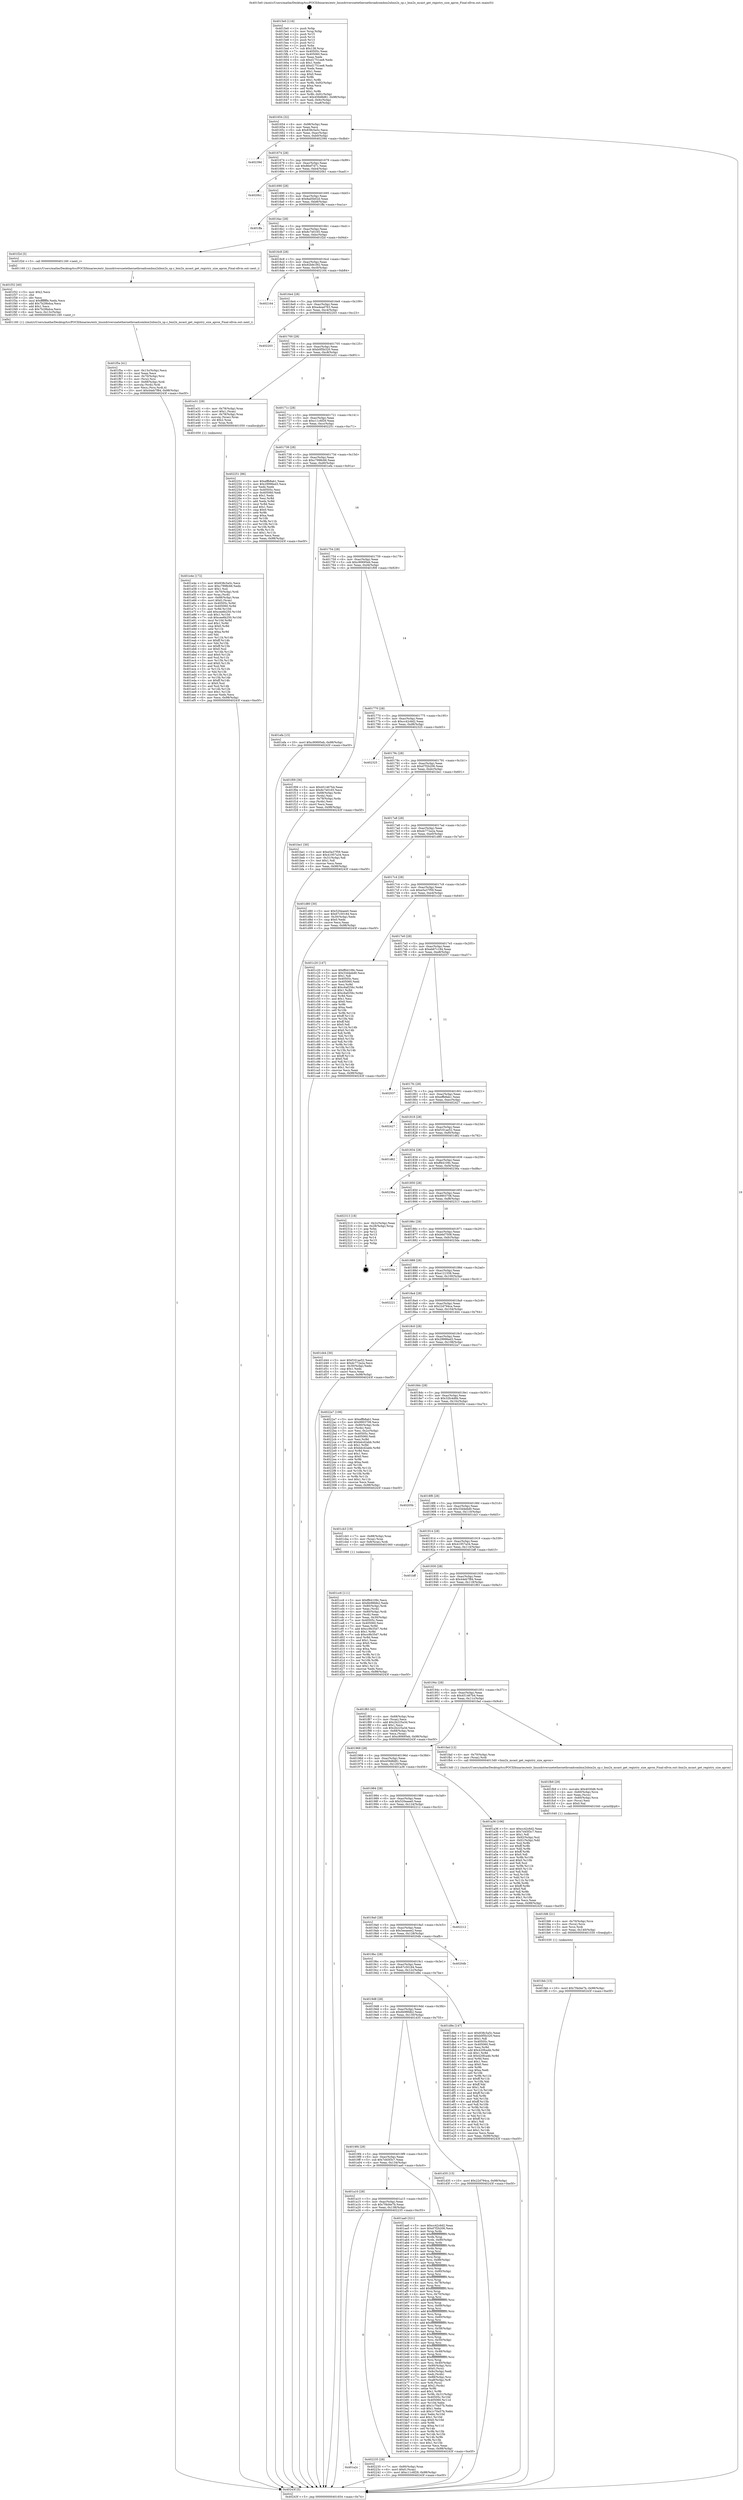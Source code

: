 digraph "0x4015e0" {
  label = "0x4015e0 (/mnt/c/Users/mathe/Desktop/tcc/POCII/binaries/extr_linuxdriversnetethernetbroadcombnx2xbnx2x_sp.c_bnx2x_mcast_get_registry_size_aprox_Final-ollvm.out::main(0))"
  labelloc = "t"
  node[shape=record]

  Entry [label="",width=0.3,height=0.3,shape=circle,fillcolor=black,style=filled]
  "0x401654" [label="{
     0x401654 [32]\l
     | [instrs]\l
     &nbsp;&nbsp;0x401654 \<+6\>: mov -0x98(%rbp),%eax\l
     &nbsp;&nbsp;0x40165a \<+2\>: mov %eax,%ecx\l
     &nbsp;&nbsp;0x40165c \<+6\>: sub $0x838c5a5c,%ecx\l
     &nbsp;&nbsp;0x401662 \<+6\>: mov %eax,-0xac(%rbp)\l
     &nbsp;&nbsp;0x401668 \<+6\>: mov %ecx,-0xb0(%rbp)\l
     &nbsp;&nbsp;0x40166e \<+6\>: je 000000000040239d \<main+0xdbd\>\l
  }"]
  "0x40239d" [label="{
     0x40239d\l
  }", style=dashed]
  "0x401674" [label="{
     0x401674 [28]\l
     | [instrs]\l
     &nbsp;&nbsp;0x401674 \<+5\>: jmp 0000000000401679 \<main+0x99\>\l
     &nbsp;&nbsp;0x401679 \<+6\>: mov -0xac(%rbp),%eax\l
     &nbsp;&nbsp;0x40167f \<+5\>: sub $0x86ef7d71,%eax\l
     &nbsp;&nbsp;0x401684 \<+6\>: mov %eax,-0xb4(%rbp)\l
     &nbsp;&nbsp;0x40168a \<+6\>: je 00000000004020b1 \<main+0xad1\>\l
  }"]
  Exit [label="",width=0.3,height=0.3,shape=circle,fillcolor=black,style=filled,peripheries=2]
  "0x4020b1" [label="{
     0x4020b1\l
  }", style=dashed]
  "0x401690" [label="{
     0x401690 [28]\l
     | [instrs]\l
     &nbsp;&nbsp;0x401690 \<+5\>: jmp 0000000000401695 \<main+0xb5\>\l
     &nbsp;&nbsp;0x401695 \<+6\>: mov -0xac(%rbp),%eax\l
     &nbsp;&nbsp;0x40169b \<+5\>: sub $0x8ad5b02d,%eax\l
     &nbsp;&nbsp;0x4016a0 \<+6\>: mov %eax,-0xb8(%rbp)\l
     &nbsp;&nbsp;0x4016a6 \<+6\>: je 0000000000401ffa \<main+0xa1a\>\l
  }"]
  "0x401a2c" [label="{
     0x401a2c\l
  }", style=dashed]
  "0x401ffa" [label="{
     0x401ffa\l
  }", style=dashed]
  "0x4016ac" [label="{
     0x4016ac [28]\l
     | [instrs]\l
     &nbsp;&nbsp;0x4016ac \<+5\>: jmp 00000000004016b1 \<main+0xd1\>\l
     &nbsp;&nbsp;0x4016b1 \<+6\>: mov -0xac(%rbp),%eax\l
     &nbsp;&nbsp;0x4016b7 \<+5\>: sub $0x8c7e0165,%eax\l
     &nbsp;&nbsp;0x4016bc \<+6\>: mov %eax,-0xbc(%rbp)\l
     &nbsp;&nbsp;0x4016c2 \<+6\>: je 0000000000401f2d \<main+0x94d\>\l
  }"]
  "0x402235" [label="{
     0x402235 [28]\l
     | [instrs]\l
     &nbsp;&nbsp;0x402235 \<+7\>: mov -0x90(%rbp),%rax\l
     &nbsp;&nbsp;0x40223c \<+6\>: movl $0x0,(%rax)\l
     &nbsp;&nbsp;0x402242 \<+10\>: movl $0xc11c6f29,-0x98(%rbp)\l
     &nbsp;&nbsp;0x40224c \<+5\>: jmp 000000000040243f \<main+0xe5f\>\l
  }"]
  "0x401f2d" [label="{
     0x401f2d [5]\l
     | [instrs]\l
     &nbsp;&nbsp;0x401f2d \<+5\>: call 0000000000401160 \<next_i\>\l
     | [calls]\l
     &nbsp;&nbsp;0x401160 \{1\} (/mnt/c/Users/mathe/Desktop/tcc/POCII/binaries/extr_linuxdriversnetethernetbroadcombnx2xbnx2x_sp.c_bnx2x_mcast_get_registry_size_aprox_Final-ollvm.out::next_i)\l
  }"]
  "0x4016c8" [label="{
     0x4016c8 [28]\l
     | [instrs]\l
     &nbsp;&nbsp;0x4016c8 \<+5\>: jmp 00000000004016cd \<main+0xed\>\l
     &nbsp;&nbsp;0x4016cd \<+6\>: mov -0xac(%rbp),%eax\l
     &nbsp;&nbsp;0x4016d3 \<+5\>: sub $0x92b9c392,%eax\l
     &nbsp;&nbsp;0x4016d8 \<+6\>: mov %eax,-0xc0(%rbp)\l
     &nbsp;&nbsp;0x4016de \<+6\>: je 0000000000402164 \<main+0xb84\>\l
  }"]
  "0x401feb" [label="{
     0x401feb [15]\l
     | [instrs]\l
     &nbsp;&nbsp;0x401feb \<+10\>: movl $0x7f4d4e7b,-0x98(%rbp)\l
     &nbsp;&nbsp;0x401ff5 \<+5\>: jmp 000000000040243f \<main+0xe5f\>\l
  }"]
  "0x402164" [label="{
     0x402164\l
  }", style=dashed]
  "0x4016e4" [label="{
     0x4016e4 [28]\l
     | [instrs]\l
     &nbsp;&nbsp;0x4016e4 \<+5\>: jmp 00000000004016e9 \<main+0x109\>\l
     &nbsp;&nbsp;0x4016e9 \<+6\>: mov -0xac(%rbp),%eax\l
     &nbsp;&nbsp;0x4016ef \<+5\>: sub $0xa4ead763,%eax\l
     &nbsp;&nbsp;0x4016f4 \<+6\>: mov %eax,-0xc4(%rbp)\l
     &nbsp;&nbsp;0x4016fa \<+6\>: je 0000000000402203 \<main+0xc23\>\l
  }"]
  "0x401fd6" [label="{
     0x401fd6 [21]\l
     | [instrs]\l
     &nbsp;&nbsp;0x401fd6 \<+4\>: mov -0x70(%rbp),%rcx\l
     &nbsp;&nbsp;0x401fda \<+3\>: mov (%rcx),%rcx\l
     &nbsp;&nbsp;0x401fdd \<+3\>: mov %rcx,%rdi\l
     &nbsp;&nbsp;0x401fe0 \<+6\>: mov %eax,-0x140(%rbp)\l
     &nbsp;&nbsp;0x401fe6 \<+5\>: call 0000000000401030 \<free@plt\>\l
     | [calls]\l
     &nbsp;&nbsp;0x401030 \{1\} (unknown)\l
  }"]
  "0x402203" [label="{
     0x402203\l
  }", style=dashed]
  "0x401700" [label="{
     0x401700 [28]\l
     | [instrs]\l
     &nbsp;&nbsp;0x401700 \<+5\>: jmp 0000000000401705 \<main+0x125\>\l
     &nbsp;&nbsp;0x401705 \<+6\>: mov -0xac(%rbp),%eax\l
     &nbsp;&nbsp;0x40170b \<+5\>: sub $0xb0f5b320,%eax\l
     &nbsp;&nbsp;0x401710 \<+6\>: mov %eax,-0xc8(%rbp)\l
     &nbsp;&nbsp;0x401716 \<+6\>: je 0000000000401e31 \<main+0x851\>\l
  }"]
  "0x401fb9" [label="{
     0x401fb9 [29]\l
     | [instrs]\l
     &nbsp;&nbsp;0x401fb9 \<+10\>: movabs $0x4030d6,%rdi\l
     &nbsp;&nbsp;0x401fc3 \<+4\>: mov -0x60(%rbp),%rcx\l
     &nbsp;&nbsp;0x401fc7 \<+2\>: mov %eax,(%rcx)\l
     &nbsp;&nbsp;0x401fc9 \<+4\>: mov -0x60(%rbp),%rcx\l
     &nbsp;&nbsp;0x401fcd \<+2\>: mov (%rcx),%esi\l
     &nbsp;&nbsp;0x401fcf \<+2\>: mov $0x0,%al\l
     &nbsp;&nbsp;0x401fd1 \<+5\>: call 0000000000401040 \<printf@plt\>\l
     | [calls]\l
     &nbsp;&nbsp;0x401040 \{1\} (unknown)\l
  }"]
  "0x401e31" [label="{
     0x401e31 [29]\l
     | [instrs]\l
     &nbsp;&nbsp;0x401e31 \<+4\>: mov -0x78(%rbp),%rax\l
     &nbsp;&nbsp;0x401e35 \<+6\>: movl $0x1,(%rax)\l
     &nbsp;&nbsp;0x401e3b \<+4\>: mov -0x78(%rbp),%rax\l
     &nbsp;&nbsp;0x401e3f \<+3\>: movslq (%rax),%rax\l
     &nbsp;&nbsp;0x401e42 \<+4\>: shl $0x2,%rax\l
     &nbsp;&nbsp;0x401e46 \<+3\>: mov %rax,%rdi\l
     &nbsp;&nbsp;0x401e49 \<+5\>: call 0000000000401050 \<malloc@plt\>\l
     | [calls]\l
     &nbsp;&nbsp;0x401050 \{1\} (unknown)\l
  }"]
  "0x40171c" [label="{
     0x40171c [28]\l
     | [instrs]\l
     &nbsp;&nbsp;0x40171c \<+5\>: jmp 0000000000401721 \<main+0x141\>\l
     &nbsp;&nbsp;0x401721 \<+6\>: mov -0xac(%rbp),%eax\l
     &nbsp;&nbsp;0x401727 \<+5\>: sub $0xc11c6f29,%eax\l
     &nbsp;&nbsp;0x40172c \<+6\>: mov %eax,-0xcc(%rbp)\l
     &nbsp;&nbsp;0x401732 \<+6\>: je 0000000000402251 \<main+0xc71\>\l
  }"]
  "0x401f5a" [label="{
     0x401f5a [41]\l
     | [instrs]\l
     &nbsp;&nbsp;0x401f5a \<+6\>: mov -0x13c(%rbp),%ecx\l
     &nbsp;&nbsp;0x401f60 \<+3\>: imul %eax,%ecx\l
     &nbsp;&nbsp;0x401f63 \<+4\>: mov -0x70(%rbp),%rsi\l
     &nbsp;&nbsp;0x401f67 \<+3\>: mov (%rsi),%rsi\l
     &nbsp;&nbsp;0x401f6a \<+4\>: mov -0x68(%rbp),%rdi\l
     &nbsp;&nbsp;0x401f6e \<+3\>: movslq (%rdi),%rdi\l
     &nbsp;&nbsp;0x401f71 \<+3\>: mov %ecx,(%rsi,%rdi,4)\l
     &nbsp;&nbsp;0x401f74 \<+10\>: movl $0x44eb7f84,-0x98(%rbp)\l
     &nbsp;&nbsp;0x401f7e \<+5\>: jmp 000000000040243f \<main+0xe5f\>\l
  }"]
  "0x402251" [label="{
     0x402251 [86]\l
     | [instrs]\l
     &nbsp;&nbsp;0x402251 \<+5\>: mov $0xeffb8ab1,%eax\l
     &nbsp;&nbsp;0x402256 \<+5\>: mov $0x29996ed3,%ecx\l
     &nbsp;&nbsp;0x40225b \<+2\>: xor %edx,%edx\l
     &nbsp;&nbsp;0x40225d \<+7\>: mov 0x40505c,%esi\l
     &nbsp;&nbsp;0x402264 \<+7\>: mov 0x405060,%edi\l
     &nbsp;&nbsp;0x40226b \<+3\>: sub $0x1,%edx\l
     &nbsp;&nbsp;0x40226e \<+3\>: mov %esi,%r8d\l
     &nbsp;&nbsp;0x402271 \<+3\>: add %edx,%r8d\l
     &nbsp;&nbsp;0x402274 \<+4\>: imul %r8d,%esi\l
     &nbsp;&nbsp;0x402278 \<+3\>: and $0x1,%esi\l
     &nbsp;&nbsp;0x40227b \<+3\>: cmp $0x0,%esi\l
     &nbsp;&nbsp;0x40227e \<+4\>: sete %r9b\l
     &nbsp;&nbsp;0x402282 \<+3\>: cmp $0xa,%edi\l
     &nbsp;&nbsp;0x402285 \<+4\>: setl %r10b\l
     &nbsp;&nbsp;0x402289 \<+3\>: mov %r9b,%r11b\l
     &nbsp;&nbsp;0x40228c \<+3\>: and %r10b,%r11b\l
     &nbsp;&nbsp;0x40228f \<+3\>: xor %r10b,%r9b\l
     &nbsp;&nbsp;0x402292 \<+3\>: or %r9b,%r11b\l
     &nbsp;&nbsp;0x402295 \<+4\>: test $0x1,%r11b\l
     &nbsp;&nbsp;0x402299 \<+3\>: cmovne %ecx,%eax\l
     &nbsp;&nbsp;0x40229c \<+6\>: mov %eax,-0x98(%rbp)\l
     &nbsp;&nbsp;0x4022a2 \<+5\>: jmp 000000000040243f \<main+0xe5f\>\l
  }"]
  "0x401738" [label="{
     0x401738 [28]\l
     | [instrs]\l
     &nbsp;&nbsp;0x401738 \<+5\>: jmp 000000000040173d \<main+0x15d\>\l
     &nbsp;&nbsp;0x40173d \<+6\>: mov -0xac(%rbp),%eax\l
     &nbsp;&nbsp;0x401743 \<+5\>: sub $0xc7998c66,%eax\l
     &nbsp;&nbsp;0x401748 \<+6\>: mov %eax,-0xd0(%rbp)\l
     &nbsp;&nbsp;0x40174e \<+6\>: je 0000000000401efa \<main+0x91a\>\l
  }"]
  "0x401f32" [label="{
     0x401f32 [40]\l
     | [instrs]\l
     &nbsp;&nbsp;0x401f32 \<+5\>: mov $0x2,%ecx\l
     &nbsp;&nbsp;0x401f37 \<+1\>: cltd\l
     &nbsp;&nbsp;0x401f38 \<+2\>: idiv %ecx\l
     &nbsp;&nbsp;0x401f3a \<+6\>: imul $0xfffffffe,%edx,%ecx\l
     &nbsp;&nbsp;0x401f40 \<+6\>: add $0x7b29bdca,%ecx\l
     &nbsp;&nbsp;0x401f46 \<+3\>: add $0x1,%ecx\l
     &nbsp;&nbsp;0x401f49 \<+6\>: sub $0x7b29bdca,%ecx\l
     &nbsp;&nbsp;0x401f4f \<+6\>: mov %ecx,-0x13c(%rbp)\l
     &nbsp;&nbsp;0x401f55 \<+5\>: call 0000000000401160 \<next_i\>\l
     | [calls]\l
     &nbsp;&nbsp;0x401160 \{1\} (/mnt/c/Users/mathe/Desktop/tcc/POCII/binaries/extr_linuxdriversnetethernetbroadcombnx2xbnx2x_sp.c_bnx2x_mcast_get_registry_size_aprox_Final-ollvm.out::next_i)\l
  }"]
  "0x401efa" [label="{
     0x401efa [15]\l
     | [instrs]\l
     &nbsp;&nbsp;0x401efa \<+10\>: movl $0xc90695eb,-0x98(%rbp)\l
     &nbsp;&nbsp;0x401f04 \<+5\>: jmp 000000000040243f \<main+0xe5f\>\l
  }"]
  "0x401754" [label="{
     0x401754 [28]\l
     | [instrs]\l
     &nbsp;&nbsp;0x401754 \<+5\>: jmp 0000000000401759 \<main+0x179\>\l
     &nbsp;&nbsp;0x401759 \<+6\>: mov -0xac(%rbp),%eax\l
     &nbsp;&nbsp;0x40175f \<+5\>: sub $0xc90695eb,%eax\l
     &nbsp;&nbsp;0x401764 \<+6\>: mov %eax,-0xd4(%rbp)\l
     &nbsp;&nbsp;0x40176a \<+6\>: je 0000000000401f09 \<main+0x929\>\l
  }"]
  "0x401e4e" [label="{
     0x401e4e [172]\l
     | [instrs]\l
     &nbsp;&nbsp;0x401e4e \<+5\>: mov $0x838c5a5c,%ecx\l
     &nbsp;&nbsp;0x401e53 \<+5\>: mov $0xc7998c66,%edx\l
     &nbsp;&nbsp;0x401e58 \<+3\>: mov $0x1,%sil\l
     &nbsp;&nbsp;0x401e5b \<+4\>: mov -0x70(%rbp),%rdi\l
     &nbsp;&nbsp;0x401e5f \<+3\>: mov %rax,(%rdi)\l
     &nbsp;&nbsp;0x401e62 \<+4\>: mov -0x68(%rbp),%rax\l
     &nbsp;&nbsp;0x401e66 \<+6\>: movl $0x0,(%rax)\l
     &nbsp;&nbsp;0x401e6c \<+8\>: mov 0x40505c,%r8d\l
     &nbsp;&nbsp;0x401e74 \<+8\>: mov 0x405060,%r9d\l
     &nbsp;&nbsp;0x401e7c \<+3\>: mov %r8d,%r10d\l
     &nbsp;&nbsp;0x401e7f \<+7\>: add $0xcee6b250,%r10d\l
     &nbsp;&nbsp;0x401e86 \<+4\>: sub $0x1,%r10d\l
     &nbsp;&nbsp;0x401e8a \<+7\>: sub $0xcee6b250,%r10d\l
     &nbsp;&nbsp;0x401e91 \<+4\>: imul %r10d,%r8d\l
     &nbsp;&nbsp;0x401e95 \<+4\>: and $0x1,%r8d\l
     &nbsp;&nbsp;0x401e99 \<+4\>: cmp $0x0,%r8d\l
     &nbsp;&nbsp;0x401e9d \<+4\>: sete %r11b\l
     &nbsp;&nbsp;0x401ea1 \<+4\>: cmp $0xa,%r9d\l
     &nbsp;&nbsp;0x401ea5 \<+3\>: setl %bl\l
     &nbsp;&nbsp;0x401ea8 \<+3\>: mov %r11b,%r14b\l
     &nbsp;&nbsp;0x401eab \<+4\>: xor $0xff,%r14b\l
     &nbsp;&nbsp;0x401eaf \<+3\>: mov %bl,%r15b\l
     &nbsp;&nbsp;0x401eb2 \<+4\>: xor $0xff,%r15b\l
     &nbsp;&nbsp;0x401eb6 \<+4\>: xor $0x0,%sil\l
     &nbsp;&nbsp;0x401eba \<+3\>: mov %r14b,%r12b\l
     &nbsp;&nbsp;0x401ebd \<+4\>: and $0x0,%r12b\l
     &nbsp;&nbsp;0x401ec1 \<+3\>: and %sil,%r11b\l
     &nbsp;&nbsp;0x401ec4 \<+3\>: mov %r15b,%r13b\l
     &nbsp;&nbsp;0x401ec7 \<+4\>: and $0x0,%r13b\l
     &nbsp;&nbsp;0x401ecb \<+3\>: and %sil,%bl\l
     &nbsp;&nbsp;0x401ece \<+3\>: or %r11b,%r12b\l
     &nbsp;&nbsp;0x401ed1 \<+3\>: or %bl,%r13b\l
     &nbsp;&nbsp;0x401ed4 \<+3\>: xor %r13b,%r12b\l
     &nbsp;&nbsp;0x401ed7 \<+3\>: or %r15b,%r14b\l
     &nbsp;&nbsp;0x401eda \<+4\>: xor $0xff,%r14b\l
     &nbsp;&nbsp;0x401ede \<+4\>: or $0x0,%sil\l
     &nbsp;&nbsp;0x401ee2 \<+3\>: and %sil,%r14b\l
     &nbsp;&nbsp;0x401ee5 \<+3\>: or %r14b,%r12b\l
     &nbsp;&nbsp;0x401ee8 \<+4\>: test $0x1,%r12b\l
     &nbsp;&nbsp;0x401eec \<+3\>: cmovne %edx,%ecx\l
     &nbsp;&nbsp;0x401eef \<+6\>: mov %ecx,-0x98(%rbp)\l
     &nbsp;&nbsp;0x401ef5 \<+5\>: jmp 000000000040243f \<main+0xe5f\>\l
  }"]
  "0x401f09" [label="{
     0x401f09 [36]\l
     | [instrs]\l
     &nbsp;&nbsp;0x401f09 \<+5\>: mov $0x451467b4,%eax\l
     &nbsp;&nbsp;0x401f0e \<+5\>: mov $0x8c7e0165,%ecx\l
     &nbsp;&nbsp;0x401f13 \<+4\>: mov -0x68(%rbp),%rdx\l
     &nbsp;&nbsp;0x401f17 \<+2\>: mov (%rdx),%esi\l
     &nbsp;&nbsp;0x401f19 \<+4\>: mov -0x78(%rbp),%rdx\l
     &nbsp;&nbsp;0x401f1d \<+2\>: cmp (%rdx),%esi\l
     &nbsp;&nbsp;0x401f1f \<+3\>: cmovl %ecx,%eax\l
     &nbsp;&nbsp;0x401f22 \<+6\>: mov %eax,-0x98(%rbp)\l
     &nbsp;&nbsp;0x401f28 \<+5\>: jmp 000000000040243f \<main+0xe5f\>\l
  }"]
  "0x401770" [label="{
     0x401770 [28]\l
     | [instrs]\l
     &nbsp;&nbsp;0x401770 \<+5\>: jmp 0000000000401775 \<main+0x195\>\l
     &nbsp;&nbsp;0x401775 \<+6\>: mov -0xac(%rbp),%eax\l
     &nbsp;&nbsp;0x40177b \<+5\>: sub $0xcc42c6d2,%eax\l
     &nbsp;&nbsp;0x401780 \<+6\>: mov %eax,-0xd8(%rbp)\l
     &nbsp;&nbsp;0x401786 \<+6\>: je 0000000000402325 \<main+0xd45\>\l
  }"]
  "0x401cc6" [label="{
     0x401cc6 [111]\l
     | [instrs]\l
     &nbsp;&nbsp;0x401cc6 \<+5\>: mov $0xff44109c,%ecx\l
     &nbsp;&nbsp;0x401ccb \<+5\>: mov $0x6b98fdb2,%edx\l
     &nbsp;&nbsp;0x401cd0 \<+4\>: mov -0x80(%rbp),%rdi\l
     &nbsp;&nbsp;0x401cd4 \<+2\>: mov %eax,(%rdi)\l
     &nbsp;&nbsp;0x401cd6 \<+4\>: mov -0x80(%rbp),%rdi\l
     &nbsp;&nbsp;0x401cda \<+2\>: mov (%rdi),%eax\l
     &nbsp;&nbsp;0x401cdc \<+3\>: mov %eax,-0x30(%rbp)\l
     &nbsp;&nbsp;0x401cdf \<+7\>: mov 0x40505c,%eax\l
     &nbsp;&nbsp;0x401ce6 \<+7\>: mov 0x405060,%esi\l
     &nbsp;&nbsp;0x401ced \<+3\>: mov %eax,%r8d\l
     &nbsp;&nbsp;0x401cf0 \<+7\>: add $0xcc9b35d7,%r8d\l
     &nbsp;&nbsp;0x401cf7 \<+4\>: sub $0x1,%r8d\l
     &nbsp;&nbsp;0x401cfb \<+7\>: sub $0xcc9b35d7,%r8d\l
     &nbsp;&nbsp;0x401d02 \<+4\>: imul %r8d,%eax\l
     &nbsp;&nbsp;0x401d06 \<+3\>: and $0x1,%eax\l
     &nbsp;&nbsp;0x401d09 \<+3\>: cmp $0x0,%eax\l
     &nbsp;&nbsp;0x401d0c \<+4\>: sete %r9b\l
     &nbsp;&nbsp;0x401d10 \<+3\>: cmp $0xa,%esi\l
     &nbsp;&nbsp;0x401d13 \<+4\>: setl %r10b\l
     &nbsp;&nbsp;0x401d17 \<+3\>: mov %r9b,%r11b\l
     &nbsp;&nbsp;0x401d1a \<+3\>: and %r10b,%r11b\l
     &nbsp;&nbsp;0x401d1d \<+3\>: xor %r10b,%r9b\l
     &nbsp;&nbsp;0x401d20 \<+3\>: or %r9b,%r11b\l
     &nbsp;&nbsp;0x401d23 \<+4\>: test $0x1,%r11b\l
     &nbsp;&nbsp;0x401d27 \<+3\>: cmovne %edx,%ecx\l
     &nbsp;&nbsp;0x401d2a \<+6\>: mov %ecx,-0x98(%rbp)\l
     &nbsp;&nbsp;0x401d30 \<+5\>: jmp 000000000040243f \<main+0xe5f\>\l
  }"]
  "0x402325" [label="{
     0x402325\l
  }", style=dashed]
  "0x40178c" [label="{
     0x40178c [28]\l
     | [instrs]\l
     &nbsp;&nbsp;0x40178c \<+5\>: jmp 0000000000401791 \<main+0x1b1\>\l
     &nbsp;&nbsp;0x401791 \<+6\>: mov -0xac(%rbp),%eax\l
     &nbsp;&nbsp;0x401797 \<+5\>: sub $0xd7f2b206,%eax\l
     &nbsp;&nbsp;0x40179c \<+6\>: mov %eax,-0xdc(%rbp)\l
     &nbsp;&nbsp;0x4017a2 \<+6\>: je 0000000000401be1 \<main+0x601\>\l
  }"]
  "0x401a10" [label="{
     0x401a10 [28]\l
     | [instrs]\l
     &nbsp;&nbsp;0x401a10 \<+5\>: jmp 0000000000401a15 \<main+0x435\>\l
     &nbsp;&nbsp;0x401a15 \<+6\>: mov -0xac(%rbp),%eax\l
     &nbsp;&nbsp;0x401a1b \<+5\>: sub $0x7f4d4e7b,%eax\l
     &nbsp;&nbsp;0x401a20 \<+6\>: mov %eax,-0x138(%rbp)\l
     &nbsp;&nbsp;0x401a26 \<+6\>: je 0000000000402235 \<main+0xc55\>\l
  }"]
  "0x401be1" [label="{
     0x401be1 [30]\l
     | [instrs]\l
     &nbsp;&nbsp;0x401be1 \<+5\>: mov $0xe5a37f59,%eax\l
     &nbsp;&nbsp;0x401be6 \<+5\>: mov $0x41957a34,%ecx\l
     &nbsp;&nbsp;0x401beb \<+3\>: mov -0x31(%rbp),%dl\l
     &nbsp;&nbsp;0x401bee \<+3\>: test $0x1,%dl\l
     &nbsp;&nbsp;0x401bf1 \<+3\>: cmovne %ecx,%eax\l
     &nbsp;&nbsp;0x401bf4 \<+6\>: mov %eax,-0x98(%rbp)\l
     &nbsp;&nbsp;0x401bfa \<+5\>: jmp 000000000040243f \<main+0xe5f\>\l
  }"]
  "0x4017a8" [label="{
     0x4017a8 [28]\l
     | [instrs]\l
     &nbsp;&nbsp;0x4017a8 \<+5\>: jmp 00000000004017ad \<main+0x1cd\>\l
     &nbsp;&nbsp;0x4017ad \<+6\>: mov -0xac(%rbp),%eax\l
     &nbsp;&nbsp;0x4017b3 \<+5\>: sub $0xdc772a2a,%eax\l
     &nbsp;&nbsp;0x4017b8 \<+6\>: mov %eax,-0xe0(%rbp)\l
     &nbsp;&nbsp;0x4017be \<+6\>: je 0000000000401d80 \<main+0x7a0\>\l
  }"]
  "0x401aa0" [label="{
     0x401aa0 [321]\l
     | [instrs]\l
     &nbsp;&nbsp;0x401aa0 \<+5\>: mov $0xcc42c6d2,%eax\l
     &nbsp;&nbsp;0x401aa5 \<+5\>: mov $0xd7f2b206,%ecx\l
     &nbsp;&nbsp;0x401aaa \<+3\>: mov %rsp,%rdx\l
     &nbsp;&nbsp;0x401aad \<+4\>: add $0xfffffffffffffff0,%rdx\l
     &nbsp;&nbsp;0x401ab1 \<+3\>: mov %rdx,%rsp\l
     &nbsp;&nbsp;0x401ab4 \<+7\>: mov %rdx,-0x90(%rbp)\l
     &nbsp;&nbsp;0x401abb \<+3\>: mov %rsp,%rdx\l
     &nbsp;&nbsp;0x401abe \<+4\>: add $0xfffffffffffffff0,%rdx\l
     &nbsp;&nbsp;0x401ac2 \<+3\>: mov %rdx,%rsp\l
     &nbsp;&nbsp;0x401ac5 \<+3\>: mov %rsp,%rsi\l
     &nbsp;&nbsp;0x401ac8 \<+4\>: add $0xfffffffffffffff0,%rsi\l
     &nbsp;&nbsp;0x401acc \<+3\>: mov %rsi,%rsp\l
     &nbsp;&nbsp;0x401acf \<+7\>: mov %rsi,-0x88(%rbp)\l
     &nbsp;&nbsp;0x401ad6 \<+3\>: mov %rsp,%rsi\l
     &nbsp;&nbsp;0x401ad9 \<+4\>: add $0xfffffffffffffff0,%rsi\l
     &nbsp;&nbsp;0x401add \<+3\>: mov %rsi,%rsp\l
     &nbsp;&nbsp;0x401ae0 \<+4\>: mov %rsi,-0x80(%rbp)\l
     &nbsp;&nbsp;0x401ae4 \<+3\>: mov %rsp,%rsi\l
     &nbsp;&nbsp;0x401ae7 \<+4\>: add $0xfffffffffffffff0,%rsi\l
     &nbsp;&nbsp;0x401aeb \<+3\>: mov %rsi,%rsp\l
     &nbsp;&nbsp;0x401aee \<+4\>: mov %rsi,-0x78(%rbp)\l
     &nbsp;&nbsp;0x401af2 \<+3\>: mov %rsp,%rsi\l
     &nbsp;&nbsp;0x401af5 \<+4\>: add $0xfffffffffffffff0,%rsi\l
     &nbsp;&nbsp;0x401af9 \<+3\>: mov %rsi,%rsp\l
     &nbsp;&nbsp;0x401afc \<+4\>: mov %rsi,-0x70(%rbp)\l
     &nbsp;&nbsp;0x401b00 \<+3\>: mov %rsp,%rsi\l
     &nbsp;&nbsp;0x401b03 \<+4\>: add $0xfffffffffffffff0,%rsi\l
     &nbsp;&nbsp;0x401b07 \<+3\>: mov %rsi,%rsp\l
     &nbsp;&nbsp;0x401b0a \<+4\>: mov %rsi,-0x68(%rbp)\l
     &nbsp;&nbsp;0x401b0e \<+3\>: mov %rsp,%rsi\l
     &nbsp;&nbsp;0x401b11 \<+4\>: add $0xfffffffffffffff0,%rsi\l
     &nbsp;&nbsp;0x401b15 \<+3\>: mov %rsi,%rsp\l
     &nbsp;&nbsp;0x401b18 \<+4\>: mov %rsi,-0x60(%rbp)\l
     &nbsp;&nbsp;0x401b1c \<+3\>: mov %rsp,%rsi\l
     &nbsp;&nbsp;0x401b1f \<+4\>: add $0xfffffffffffffff0,%rsi\l
     &nbsp;&nbsp;0x401b23 \<+3\>: mov %rsi,%rsp\l
     &nbsp;&nbsp;0x401b26 \<+4\>: mov %rsi,-0x58(%rbp)\l
     &nbsp;&nbsp;0x401b2a \<+3\>: mov %rsp,%rsi\l
     &nbsp;&nbsp;0x401b2d \<+4\>: add $0xfffffffffffffff0,%rsi\l
     &nbsp;&nbsp;0x401b31 \<+3\>: mov %rsi,%rsp\l
     &nbsp;&nbsp;0x401b34 \<+4\>: mov %rsi,-0x50(%rbp)\l
     &nbsp;&nbsp;0x401b38 \<+3\>: mov %rsp,%rsi\l
     &nbsp;&nbsp;0x401b3b \<+4\>: add $0xfffffffffffffff0,%rsi\l
     &nbsp;&nbsp;0x401b3f \<+3\>: mov %rsi,%rsp\l
     &nbsp;&nbsp;0x401b42 \<+4\>: mov %rsi,-0x48(%rbp)\l
     &nbsp;&nbsp;0x401b46 \<+3\>: mov %rsp,%rsi\l
     &nbsp;&nbsp;0x401b49 \<+4\>: add $0xfffffffffffffff0,%rsi\l
     &nbsp;&nbsp;0x401b4d \<+3\>: mov %rsi,%rsp\l
     &nbsp;&nbsp;0x401b50 \<+4\>: mov %rsi,-0x40(%rbp)\l
     &nbsp;&nbsp;0x401b54 \<+7\>: mov -0x90(%rbp),%rsi\l
     &nbsp;&nbsp;0x401b5b \<+6\>: movl $0x0,(%rsi)\l
     &nbsp;&nbsp;0x401b61 \<+6\>: mov -0x9c(%rbp),%edi\l
     &nbsp;&nbsp;0x401b67 \<+2\>: mov %edi,(%rdx)\l
     &nbsp;&nbsp;0x401b69 \<+7\>: mov -0x88(%rbp),%rsi\l
     &nbsp;&nbsp;0x401b70 \<+7\>: mov -0xa8(%rbp),%r8\l
     &nbsp;&nbsp;0x401b77 \<+3\>: mov %r8,(%rsi)\l
     &nbsp;&nbsp;0x401b7a \<+3\>: cmpl $0x2,(%rdx)\l
     &nbsp;&nbsp;0x401b7d \<+4\>: setne %r9b\l
     &nbsp;&nbsp;0x401b81 \<+4\>: and $0x1,%r9b\l
     &nbsp;&nbsp;0x401b85 \<+4\>: mov %r9b,-0x31(%rbp)\l
     &nbsp;&nbsp;0x401b89 \<+8\>: mov 0x40505c,%r10d\l
     &nbsp;&nbsp;0x401b91 \<+8\>: mov 0x405060,%r11d\l
     &nbsp;&nbsp;0x401b99 \<+3\>: mov %r10d,%ebx\l
     &nbsp;&nbsp;0x401b9c \<+6\>: add $0x1c70a57b,%ebx\l
     &nbsp;&nbsp;0x401ba2 \<+3\>: sub $0x1,%ebx\l
     &nbsp;&nbsp;0x401ba5 \<+6\>: sub $0x1c70a57b,%ebx\l
     &nbsp;&nbsp;0x401bab \<+4\>: imul %ebx,%r10d\l
     &nbsp;&nbsp;0x401baf \<+4\>: and $0x1,%r10d\l
     &nbsp;&nbsp;0x401bb3 \<+4\>: cmp $0x0,%r10d\l
     &nbsp;&nbsp;0x401bb7 \<+4\>: sete %r9b\l
     &nbsp;&nbsp;0x401bbb \<+4\>: cmp $0xa,%r11d\l
     &nbsp;&nbsp;0x401bbf \<+4\>: setl %r14b\l
     &nbsp;&nbsp;0x401bc3 \<+3\>: mov %r9b,%r15b\l
     &nbsp;&nbsp;0x401bc6 \<+3\>: and %r14b,%r15b\l
     &nbsp;&nbsp;0x401bc9 \<+3\>: xor %r14b,%r9b\l
     &nbsp;&nbsp;0x401bcc \<+3\>: or %r9b,%r15b\l
     &nbsp;&nbsp;0x401bcf \<+4\>: test $0x1,%r15b\l
     &nbsp;&nbsp;0x401bd3 \<+3\>: cmovne %ecx,%eax\l
     &nbsp;&nbsp;0x401bd6 \<+6\>: mov %eax,-0x98(%rbp)\l
     &nbsp;&nbsp;0x401bdc \<+5\>: jmp 000000000040243f \<main+0xe5f\>\l
  }"]
  "0x401d80" [label="{
     0x401d80 [30]\l
     | [instrs]\l
     &nbsp;&nbsp;0x401d80 \<+5\>: mov $0x520eaee0,%eax\l
     &nbsp;&nbsp;0x401d85 \<+5\>: mov $0x67c50184,%ecx\l
     &nbsp;&nbsp;0x401d8a \<+3\>: mov -0x30(%rbp),%edx\l
     &nbsp;&nbsp;0x401d8d \<+3\>: cmp $0x0,%edx\l
     &nbsp;&nbsp;0x401d90 \<+3\>: cmove %ecx,%eax\l
     &nbsp;&nbsp;0x401d93 \<+6\>: mov %eax,-0x98(%rbp)\l
     &nbsp;&nbsp;0x401d99 \<+5\>: jmp 000000000040243f \<main+0xe5f\>\l
  }"]
  "0x4017c4" [label="{
     0x4017c4 [28]\l
     | [instrs]\l
     &nbsp;&nbsp;0x4017c4 \<+5\>: jmp 00000000004017c9 \<main+0x1e9\>\l
     &nbsp;&nbsp;0x4017c9 \<+6\>: mov -0xac(%rbp),%eax\l
     &nbsp;&nbsp;0x4017cf \<+5\>: sub $0xe5a37f59,%eax\l
     &nbsp;&nbsp;0x4017d4 \<+6\>: mov %eax,-0xe4(%rbp)\l
     &nbsp;&nbsp;0x4017da \<+6\>: je 0000000000401c20 \<main+0x640\>\l
  }"]
  "0x4019f4" [label="{
     0x4019f4 [28]\l
     | [instrs]\l
     &nbsp;&nbsp;0x4019f4 \<+5\>: jmp 00000000004019f9 \<main+0x419\>\l
     &nbsp;&nbsp;0x4019f9 \<+6\>: mov -0xac(%rbp),%eax\l
     &nbsp;&nbsp;0x4019ff \<+5\>: sub $0x7d45f3c7,%eax\l
     &nbsp;&nbsp;0x401a04 \<+6\>: mov %eax,-0x134(%rbp)\l
     &nbsp;&nbsp;0x401a0a \<+6\>: je 0000000000401aa0 \<main+0x4c0\>\l
  }"]
  "0x401c20" [label="{
     0x401c20 [147]\l
     | [instrs]\l
     &nbsp;&nbsp;0x401c20 \<+5\>: mov $0xff44109c,%eax\l
     &nbsp;&nbsp;0x401c25 \<+5\>: mov $0x33d4ebd0,%ecx\l
     &nbsp;&nbsp;0x401c2a \<+2\>: mov $0x1,%dl\l
     &nbsp;&nbsp;0x401c2c \<+7\>: mov 0x40505c,%esi\l
     &nbsp;&nbsp;0x401c33 \<+7\>: mov 0x405060,%edi\l
     &nbsp;&nbsp;0x401c3a \<+3\>: mov %esi,%r8d\l
     &nbsp;&nbsp;0x401c3d \<+7\>: add $0xc6af256c,%r8d\l
     &nbsp;&nbsp;0x401c44 \<+4\>: sub $0x1,%r8d\l
     &nbsp;&nbsp;0x401c48 \<+7\>: sub $0xc6af256c,%r8d\l
     &nbsp;&nbsp;0x401c4f \<+4\>: imul %r8d,%esi\l
     &nbsp;&nbsp;0x401c53 \<+3\>: and $0x1,%esi\l
     &nbsp;&nbsp;0x401c56 \<+3\>: cmp $0x0,%esi\l
     &nbsp;&nbsp;0x401c59 \<+4\>: sete %r9b\l
     &nbsp;&nbsp;0x401c5d \<+3\>: cmp $0xa,%edi\l
     &nbsp;&nbsp;0x401c60 \<+4\>: setl %r10b\l
     &nbsp;&nbsp;0x401c64 \<+3\>: mov %r9b,%r11b\l
     &nbsp;&nbsp;0x401c67 \<+4\>: xor $0xff,%r11b\l
     &nbsp;&nbsp;0x401c6b \<+3\>: mov %r10b,%bl\l
     &nbsp;&nbsp;0x401c6e \<+3\>: xor $0xff,%bl\l
     &nbsp;&nbsp;0x401c71 \<+3\>: xor $0x0,%dl\l
     &nbsp;&nbsp;0x401c74 \<+3\>: mov %r11b,%r14b\l
     &nbsp;&nbsp;0x401c77 \<+4\>: and $0x0,%r14b\l
     &nbsp;&nbsp;0x401c7b \<+3\>: and %dl,%r9b\l
     &nbsp;&nbsp;0x401c7e \<+3\>: mov %bl,%r15b\l
     &nbsp;&nbsp;0x401c81 \<+4\>: and $0x0,%r15b\l
     &nbsp;&nbsp;0x401c85 \<+3\>: and %dl,%r10b\l
     &nbsp;&nbsp;0x401c88 \<+3\>: or %r9b,%r14b\l
     &nbsp;&nbsp;0x401c8b \<+3\>: or %r10b,%r15b\l
     &nbsp;&nbsp;0x401c8e \<+3\>: xor %r15b,%r14b\l
     &nbsp;&nbsp;0x401c91 \<+3\>: or %bl,%r11b\l
     &nbsp;&nbsp;0x401c94 \<+4\>: xor $0xff,%r11b\l
     &nbsp;&nbsp;0x401c98 \<+3\>: or $0x0,%dl\l
     &nbsp;&nbsp;0x401c9b \<+3\>: and %dl,%r11b\l
     &nbsp;&nbsp;0x401c9e \<+3\>: or %r11b,%r14b\l
     &nbsp;&nbsp;0x401ca1 \<+4\>: test $0x1,%r14b\l
     &nbsp;&nbsp;0x401ca5 \<+3\>: cmovne %ecx,%eax\l
     &nbsp;&nbsp;0x401ca8 \<+6\>: mov %eax,-0x98(%rbp)\l
     &nbsp;&nbsp;0x401cae \<+5\>: jmp 000000000040243f \<main+0xe5f\>\l
  }"]
  "0x4017e0" [label="{
     0x4017e0 [28]\l
     | [instrs]\l
     &nbsp;&nbsp;0x4017e0 \<+5\>: jmp 00000000004017e5 \<main+0x205\>\l
     &nbsp;&nbsp;0x4017e5 \<+6\>: mov -0xac(%rbp),%eax\l
     &nbsp;&nbsp;0x4017eb \<+5\>: sub $0xeb67c184,%eax\l
     &nbsp;&nbsp;0x4017f0 \<+6\>: mov %eax,-0xe8(%rbp)\l
     &nbsp;&nbsp;0x4017f6 \<+6\>: je 0000000000402037 \<main+0xa57\>\l
  }"]
  "0x401d35" [label="{
     0x401d35 [15]\l
     | [instrs]\l
     &nbsp;&nbsp;0x401d35 \<+10\>: movl $0x22d794ca,-0x98(%rbp)\l
     &nbsp;&nbsp;0x401d3f \<+5\>: jmp 000000000040243f \<main+0xe5f\>\l
  }"]
  "0x402037" [label="{
     0x402037\l
  }", style=dashed]
  "0x4017fc" [label="{
     0x4017fc [28]\l
     | [instrs]\l
     &nbsp;&nbsp;0x4017fc \<+5\>: jmp 0000000000401801 \<main+0x221\>\l
     &nbsp;&nbsp;0x401801 \<+6\>: mov -0xac(%rbp),%eax\l
     &nbsp;&nbsp;0x401807 \<+5\>: sub $0xeffb8ab1,%eax\l
     &nbsp;&nbsp;0x40180c \<+6\>: mov %eax,-0xec(%rbp)\l
     &nbsp;&nbsp;0x401812 \<+6\>: je 0000000000402427 \<main+0xe47\>\l
  }"]
  "0x4019d8" [label="{
     0x4019d8 [28]\l
     | [instrs]\l
     &nbsp;&nbsp;0x4019d8 \<+5\>: jmp 00000000004019dd \<main+0x3fd\>\l
     &nbsp;&nbsp;0x4019dd \<+6\>: mov -0xac(%rbp),%eax\l
     &nbsp;&nbsp;0x4019e3 \<+5\>: sub $0x6b98fdb2,%eax\l
     &nbsp;&nbsp;0x4019e8 \<+6\>: mov %eax,-0x130(%rbp)\l
     &nbsp;&nbsp;0x4019ee \<+6\>: je 0000000000401d35 \<main+0x755\>\l
  }"]
  "0x402427" [label="{
     0x402427\l
  }", style=dashed]
  "0x401818" [label="{
     0x401818 [28]\l
     | [instrs]\l
     &nbsp;&nbsp;0x401818 \<+5\>: jmp 000000000040181d \<main+0x23d\>\l
     &nbsp;&nbsp;0x40181d \<+6\>: mov -0xac(%rbp),%eax\l
     &nbsp;&nbsp;0x401823 \<+5\>: sub $0xf161ae52,%eax\l
     &nbsp;&nbsp;0x401828 \<+6\>: mov %eax,-0xf0(%rbp)\l
     &nbsp;&nbsp;0x40182e \<+6\>: je 0000000000401d62 \<main+0x782\>\l
  }"]
  "0x401d9e" [label="{
     0x401d9e [147]\l
     | [instrs]\l
     &nbsp;&nbsp;0x401d9e \<+5\>: mov $0x838c5a5c,%eax\l
     &nbsp;&nbsp;0x401da3 \<+5\>: mov $0xb0f5b320,%ecx\l
     &nbsp;&nbsp;0x401da8 \<+2\>: mov $0x1,%dl\l
     &nbsp;&nbsp;0x401daa \<+7\>: mov 0x40505c,%esi\l
     &nbsp;&nbsp;0x401db1 \<+7\>: mov 0x405060,%edi\l
     &nbsp;&nbsp;0x401db8 \<+3\>: mov %esi,%r8d\l
     &nbsp;&nbsp;0x401dbb \<+7\>: add $0x420fca4b,%r8d\l
     &nbsp;&nbsp;0x401dc2 \<+4\>: sub $0x1,%r8d\l
     &nbsp;&nbsp;0x401dc6 \<+7\>: sub $0x420fca4b,%r8d\l
     &nbsp;&nbsp;0x401dcd \<+4\>: imul %r8d,%esi\l
     &nbsp;&nbsp;0x401dd1 \<+3\>: and $0x1,%esi\l
     &nbsp;&nbsp;0x401dd4 \<+3\>: cmp $0x0,%esi\l
     &nbsp;&nbsp;0x401dd7 \<+4\>: sete %r9b\l
     &nbsp;&nbsp;0x401ddb \<+3\>: cmp $0xa,%edi\l
     &nbsp;&nbsp;0x401dde \<+4\>: setl %r10b\l
     &nbsp;&nbsp;0x401de2 \<+3\>: mov %r9b,%r11b\l
     &nbsp;&nbsp;0x401de5 \<+4\>: xor $0xff,%r11b\l
     &nbsp;&nbsp;0x401de9 \<+3\>: mov %r10b,%bl\l
     &nbsp;&nbsp;0x401dec \<+3\>: xor $0xff,%bl\l
     &nbsp;&nbsp;0x401def \<+3\>: xor $0x1,%dl\l
     &nbsp;&nbsp;0x401df2 \<+3\>: mov %r11b,%r14b\l
     &nbsp;&nbsp;0x401df5 \<+4\>: and $0xff,%r14b\l
     &nbsp;&nbsp;0x401df9 \<+3\>: and %dl,%r9b\l
     &nbsp;&nbsp;0x401dfc \<+3\>: mov %bl,%r15b\l
     &nbsp;&nbsp;0x401dff \<+4\>: and $0xff,%r15b\l
     &nbsp;&nbsp;0x401e03 \<+3\>: and %dl,%r10b\l
     &nbsp;&nbsp;0x401e06 \<+3\>: or %r9b,%r14b\l
     &nbsp;&nbsp;0x401e09 \<+3\>: or %r10b,%r15b\l
     &nbsp;&nbsp;0x401e0c \<+3\>: xor %r15b,%r14b\l
     &nbsp;&nbsp;0x401e0f \<+3\>: or %bl,%r11b\l
     &nbsp;&nbsp;0x401e12 \<+4\>: xor $0xff,%r11b\l
     &nbsp;&nbsp;0x401e16 \<+3\>: or $0x1,%dl\l
     &nbsp;&nbsp;0x401e19 \<+3\>: and %dl,%r11b\l
     &nbsp;&nbsp;0x401e1c \<+3\>: or %r11b,%r14b\l
     &nbsp;&nbsp;0x401e1f \<+4\>: test $0x1,%r14b\l
     &nbsp;&nbsp;0x401e23 \<+3\>: cmovne %ecx,%eax\l
     &nbsp;&nbsp;0x401e26 \<+6\>: mov %eax,-0x98(%rbp)\l
     &nbsp;&nbsp;0x401e2c \<+5\>: jmp 000000000040243f \<main+0xe5f\>\l
  }"]
  "0x401d62" [label="{
     0x401d62\l
  }", style=dashed]
  "0x401834" [label="{
     0x401834 [28]\l
     | [instrs]\l
     &nbsp;&nbsp;0x401834 \<+5\>: jmp 0000000000401839 \<main+0x259\>\l
     &nbsp;&nbsp;0x401839 \<+6\>: mov -0xac(%rbp),%eax\l
     &nbsp;&nbsp;0x40183f \<+5\>: sub $0xff44109c,%eax\l
     &nbsp;&nbsp;0x401844 \<+6\>: mov %eax,-0xf4(%rbp)\l
     &nbsp;&nbsp;0x40184a \<+6\>: je 000000000040236a \<main+0xd8a\>\l
  }"]
  "0x4019bc" [label="{
     0x4019bc [28]\l
     | [instrs]\l
     &nbsp;&nbsp;0x4019bc \<+5\>: jmp 00000000004019c1 \<main+0x3e1\>\l
     &nbsp;&nbsp;0x4019c1 \<+6\>: mov -0xac(%rbp),%eax\l
     &nbsp;&nbsp;0x4019c7 \<+5\>: sub $0x67c50184,%eax\l
     &nbsp;&nbsp;0x4019cc \<+6\>: mov %eax,-0x12c(%rbp)\l
     &nbsp;&nbsp;0x4019d2 \<+6\>: je 0000000000401d9e \<main+0x7be\>\l
  }"]
  "0x40236a" [label="{
     0x40236a\l
  }", style=dashed]
  "0x401850" [label="{
     0x401850 [28]\l
     | [instrs]\l
     &nbsp;&nbsp;0x401850 \<+5\>: jmp 0000000000401855 \<main+0x275\>\l
     &nbsp;&nbsp;0x401855 \<+6\>: mov -0xac(%rbp),%eax\l
     &nbsp;&nbsp;0x40185b \<+5\>: sub $0x9903708,%eax\l
     &nbsp;&nbsp;0x401860 \<+6\>: mov %eax,-0xf8(%rbp)\l
     &nbsp;&nbsp;0x401866 \<+6\>: je 0000000000402313 \<main+0xd33\>\l
  }"]
  "0x4020db" [label="{
     0x4020db\l
  }", style=dashed]
  "0x402313" [label="{
     0x402313 [18]\l
     | [instrs]\l
     &nbsp;&nbsp;0x402313 \<+3\>: mov -0x2c(%rbp),%eax\l
     &nbsp;&nbsp;0x402316 \<+4\>: lea -0x28(%rbp),%rsp\l
     &nbsp;&nbsp;0x40231a \<+1\>: pop %rbx\l
     &nbsp;&nbsp;0x40231b \<+2\>: pop %r12\l
     &nbsp;&nbsp;0x40231d \<+2\>: pop %r13\l
     &nbsp;&nbsp;0x40231f \<+2\>: pop %r14\l
     &nbsp;&nbsp;0x402321 \<+2\>: pop %r15\l
     &nbsp;&nbsp;0x402323 \<+1\>: pop %rbp\l
     &nbsp;&nbsp;0x402324 \<+1\>: ret\l
  }"]
  "0x40186c" [label="{
     0x40186c [28]\l
     | [instrs]\l
     &nbsp;&nbsp;0x40186c \<+5\>: jmp 0000000000401871 \<main+0x291\>\l
     &nbsp;&nbsp;0x401871 \<+6\>: mov -0xac(%rbp),%eax\l
     &nbsp;&nbsp;0x401877 \<+5\>: sub $0xb6d7508,%eax\l
     &nbsp;&nbsp;0x40187c \<+6\>: mov %eax,-0xfc(%rbp)\l
     &nbsp;&nbsp;0x401882 \<+6\>: je 00000000004023da \<main+0xdfa\>\l
  }"]
  "0x4019a0" [label="{
     0x4019a0 [28]\l
     | [instrs]\l
     &nbsp;&nbsp;0x4019a0 \<+5\>: jmp 00000000004019a5 \<main+0x3c5\>\l
     &nbsp;&nbsp;0x4019a5 \<+6\>: mov -0xac(%rbp),%eax\l
     &nbsp;&nbsp;0x4019ab \<+5\>: sub $0x5eeaeee2,%eax\l
     &nbsp;&nbsp;0x4019b0 \<+6\>: mov %eax,-0x128(%rbp)\l
     &nbsp;&nbsp;0x4019b6 \<+6\>: je 00000000004020db \<main+0xafb\>\l
  }"]
  "0x4023da" [label="{
     0x4023da\l
  }", style=dashed]
  "0x401888" [label="{
     0x401888 [28]\l
     | [instrs]\l
     &nbsp;&nbsp;0x401888 \<+5\>: jmp 000000000040188d \<main+0x2ad\>\l
     &nbsp;&nbsp;0x40188d \<+6\>: mov -0xac(%rbp),%eax\l
     &nbsp;&nbsp;0x401893 \<+5\>: sub $0xe121558,%eax\l
     &nbsp;&nbsp;0x401898 \<+6\>: mov %eax,-0x100(%rbp)\l
     &nbsp;&nbsp;0x40189e \<+6\>: je 0000000000402221 \<main+0xc41\>\l
  }"]
  "0x402212" [label="{
     0x402212\l
  }", style=dashed]
  "0x402221" [label="{
     0x402221\l
  }", style=dashed]
  "0x4018a4" [label="{
     0x4018a4 [28]\l
     | [instrs]\l
     &nbsp;&nbsp;0x4018a4 \<+5\>: jmp 00000000004018a9 \<main+0x2c9\>\l
     &nbsp;&nbsp;0x4018a9 \<+6\>: mov -0xac(%rbp),%eax\l
     &nbsp;&nbsp;0x4018af \<+5\>: sub $0x22d794ca,%eax\l
     &nbsp;&nbsp;0x4018b4 \<+6\>: mov %eax,-0x104(%rbp)\l
     &nbsp;&nbsp;0x4018ba \<+6\>: je 0000000000401d44 \<main+0x764\>\l
  }"]
  "0x4015e0" [label="{
     0x4015e0 [116]\l
     | [instrs]\l
     &nbsp;&nbsp;0x4015e0 \<+1\>: push %rbp\l
     &nbsp;&nbsp;0x4015e1 \<+3\>: mov %rsp,%rbp\l
     &nbsp;&nbsp;0x4015e4 \<+2\>: push %r15\l
     &nbsp;&nbsp;0x4015e6 \<+2\>: push %r14\l
     &nbsp;&nbsp;0x4015e8 \<+2\>: push %r13\l
     &nbsp;&nbsp;0x4015ea \<+2\>: push %r12\l
     &nbsp;&nbsp;0x4015ec \<+1\>: push %rbx\l
     &nbsp;&nbsp;0x4015ed \<+7\>: sub $0x138,%rsp\l
     &nbsp;&nbsp;0x4015f4 \<+7\>: mov 0x40505c,%eax\l
     &nbsp;&nbsp;0x4015fb \<+7\>: mov 0x405060,%ecx\l
     &nbsp;&nbsp;0x401602 \<+2\>: mov %eax,%edx\l
     &nbsp;&nbsp;0x401604 \<+6\>: sub $0xd1751ee8,%edx\l
     &nbsp;&nbsp;0x40160a \<+3\>: sub $0x1,%edx\l
     &nbsp;&nbsp;0x40160d \<+6\>: add $0xd1751ee8,%edx\l
     &nbsp;&nbsp;0x401613 \<+3\>: imul %edx,%eax\l
     &nbsp;&nbsp;0x401616 \<+3\>: and $0x1,%eax\l
     &nbsp;&nbsp;0x401619 \<+3\>: cmp $0x0,%eax\l
     &nbsp;&nbsp;0x40161c \<+4\>: sete %r8b\l
     &nbsp;&nbsp;0x401620 \<+4\>: and $0x1,%r8b\l
     &nbsp;&nbsp;0x401624 \<+7\>: mov %r8b,-0x92(%rbp)\l
     &nbsp;&nbsp;0x40162b \<+3\>: cmp $0xa,%ecx\l
     &nbsp;&nbsp;0x40162e \<+4\>: setl %r8b\l
     &nbsp;&nbsp;0x401632 \<+4\>: and $0x1,%r8b\l
     &nbsp;&nbsp;0x401636 \<+7\>: mov %r8b,-0x91(%rbp)\l
     &nbsp;&nbsp;0x40163d \<+10\>: movl $0x459d8d81,-0x98(%rbp)\l
     &nbsp;&nbsp;0x401647 \<+6\>: mov %edi,-0x9c(%rbp)\l
     &nbsp;&nbsp;0x40164d \<+7\>: mov %rsi,-0xa8(%rbp)\l
  }"]
  "0x401d44" [label="{
     0x401d44 [30]\l
     | [instrs]\l
     &nbsp;&nbsp;0x401d44 \<+5\>: mov $0xf161ae52,%eax\l
     &nbsp;&nbsp;0x401d49 \<+5\>: mov $0xdc772a2a,%ecx\l
     &nbsp;&nbsp;0x401d4e \<+3\>: mov -0x30(%rbp),%edx\l
     &nbsp;&nbsp;0x401d51 \<+3\>: cmp $0x1,%edx\l
     &nbsp;&nbsp;0x401d54 \<+3\>: cmovl %ecx,%eax\l
     &nbsp;&nbsp;0x401d57 \<+6\>: mov %eax,-0x98(%rbp)\l
     &nbsp;&nbsp;0x401d5d \<+5\>: jmp 000000000040243f \<main+0xe5f\>\l
  }"]
  "0x4018c0" [label="{
     0x4018c0 [28]\l
     | [instrs]\l
     &nbsp;&nbsp;0x4018c0 \<+5\>: jmp 00000000004018c5 \<main+0x2e5\>\l
     &nbsp;&nbsp;0x4018c5 \<+6\>: mov -0xac(%rbp),%eax\l
     &nbsp;&nbsp;0x4018cb \<+5\>: sub $0x29996ed3,%eax\l
     &nbsp;&nbsp;0x4018d0 \<+6\>: mov %eax,-0x108(%rbp)\l
     &nbsp;&nbsp;0x4018d6 \<+6\>: je 00000000004022a7 \<main+0xcc7\>\l
  }"]
  "0x40243f" [label="{
     0x40243f [5]\l
     | [instrs]\l
     &nbsp;&nbsp;0x40243f \<+5\>: jmp 0000000000401654 \<main+0x74\>\l
  }"]
  "0x4022a7" [label="{
     0x4022a7 [108]\l
     | [instrs]\l
     &nbsp;&nbsp;0x4022a7 \<+5\>: mov $0xeffb8ab1,%eax\l
     &nbsp;&nbsp;0x4022ac \<+5\>: mov $0x9903708,%ecx\l
     &nbsp;&nbsp;0x4022b1 \<+7\>: mov -0x90(%rbp),%rdx\l
     &nbsp;&nbsp;0x4022b8 \<+2\>: mov (%rdx),%esi\l
     &nbsp;&nbsp;0x4022ba \<+3\>: mov %esi,-0x2c(%rbp)\l
     &nbsp;&nbsp;0x4022bd \<+7\>: mov 0x40505c,%esi\l
     &nbsp;&nbsp;0x4022c4 \<+7\>: mov 0x405060,%edi\l
     &nbsp;&nbsp;0x4022cb \<+3\>: mov %esi,%r8d\l
     &nbsp;&nbsp;0x4022ce \<+7\>: add $0xbdcd2abb,%r8d\l
     &nbsp;&nbsp;0x4022d5 \<+4\>: sub $0x1,%r8d\l
     &nbsp;&nbsp;0x4022d9 \<+7\>: sub $0xbdcd2abb,%r8d\l
     &nbsp;&nbsp;0x4022e0 \<+4\>: imul %r8d,%esi\l
     &nbsp;&nbsp;0x4022e4 \<+3\>: and $0x1,%esi\l
     &nbsp;&nbsp;0x4022e7 \<+3\>: cmp $0x0,%esi\l
     &nbsp;&nbsp;0x4022ea \<+4\>: sete %r9b\l
     &nbsp;&nbsp;0x4022ee \<+3\>: cmp $0xa,%edi\l
     &nbsp;&nbsp;0x4022f1 \<+4\>: setl %r10b\l
     &nbsp;&nbsp;0x4022f5 \<+3\>: mov %r9b,%r11b\l
     &nbsp;&nbsp;0x4022f8 \<+3\>: and %r10b,%r11b\l
     &nbsp;&nbsp;0x4022fb \<+3\>: xor %r10b,%r9b\l
     &nbsp;&nbsp;0x4022fe \<+3\>: or %r9b,%r11b\l
     &nbsp;&nbsp;0x402301 \<+4\>: test $0x1,%r11b\l
     &nbsp;&nbsp;0x402305 \<+3\>: cmovne %ecx,%eax\l
     &nbsp;&nbsp;0x402308 \<+6\>: mov %eax,-0x98(%rbp)\l
     &nbsp;&nbsp;0x40230e \<+5\>: jmp 000000000040243f \<main+0xe5f\>\l
  }"]
  "0x4018dc" [label="{
     0x4018dc [28]\l
     | [instrs]\l
     &nbsp;&nbsp;0x4018dc \<+5\>: jmp 00000000004018e1 \<main+0x301\>\l
     &nbsp;&nbsp;0x4018e1 \<+6\>: mov -0xac(%rbp),%eax\l
     &nbsp;&nbsp;0x4018e7 \<+5\>: sub $0x32fc4d6b,%eax\l
     &nbsp;&nbsp;0x4018ec \<+6\>: mov %eax,-0x10c(%rbp)\l
     &nbsp;&nbsp;0x4018f2 \<+6\>: je 000000000040205b \<main+0xa7b\>\l
  }"]
  "0x401984" [label="{
     0x401984 [28]\l
     | [instrs]\l
     &nbsp;&nbsp;0x401984 \<+5\>: jmp 0000000000401989 \<main+0x3a9\>\l
     &nbsp;&nbsp;0x401989 \<+6\>: mov -0xac(%rbp),%eax\l
     &nbsp;&nbsp;0x40198f \<+5\>: sub $0x520eaee0,%eax\l
     &nbsp;&nbsp;0x401994 \<+6\>: mov %eax,-0x124(%rbp)\l
     &nbsp;&nbsp;0x40199a \<+6\>: je 0000000000402212 \<main+0xc32\>\l
  }"]
  "0x40205b" [label="{
     0x40205b\l
  }", style=dashed]
  "0x4018f8" [label="{
     0x4018f8 [28]\l
     | [instrs]\l
     &nbsp;&nbsp;0x4018f8 \<+5\>: jmp 00000000004018fd \<main+0x31d\>\l
     &nbsp;&nbsp;0x4018fd \<+6\>: mov -0xac(%rbp),%eax\l
     &nbsp;&nbsp;0x401903 \<+5\>: sub $0x33d4ebd0,%eax\l
     &nbsp;&nbsp;0x401908 \<+6\>: mov %eax,-0x110(%rbp)\l
     &nbsp;&nbsp;0x40190e \<+6\>: je 0000000000401cb3 \<main+0x6d3\>\l
  }"]
  "0x401a36" [label="{
     0x401a36 [106]\l
     | [instrs]\l
     &nbsp;&nbsp;0x401a36 \<+5\>: mov $0xcc42c6d2,%eax\l
     &nbsp;&nbsp;0x401a3b \<+5\>: mov $0x7d45f3c7,%ecx\l
     &nbsp;&nbsp;0x401a40 \<+2\>: mov $0x1,%dl\l
     &nbsp;&nbsp;0x401a42 \<+7\>: mov -0x92(%rbp),%sil\l
     &nbsp;&nbsp;0x401a49 \<+7\>: mov -0x91(%rbp),%dil\l
     &nbsp;&nbsp;0x401a50 \<+3\>: mov %sil,%r8b\l
     &nbsp;&nbsp;0x401a53 \<+4\>: xor $0xff,%r8b\l
     &nbsp;&nbsp;0x401a57 \<+3\>: mov %dil,%r9b\l
     &nbsp;&nbsp;0x401a5a \<+4\>: xor $0xff,%r9b\l
     &nbsp;&nbsp;0x401a5e \<+3\>: xor $0x0,%dl\l
     &nbsp;&nbsp;0x401a61 \<+3\>: mov %r8b,%r10b\l
     &nbsp;&nbsp;0x401a64 \<+4\>: and $0x0,%r10b\l
     &nbsp;&nbsp;0x401a68 \<+3\>: and %dl,%sil\l
     &nbsp;&nbsp;0x401a6b \<+3\>: mov %r9b,%r11b\l
     &nbsp;&nbsp;0x401a6e \<+4\>: and $0x0,%r11b\l
     &nbsp;&nbsp;0x401a72 \<+3\>: and %dl,%dil\l
     &nbsp;&nbsp;0x401a75 \<+3\>: or %sil,%r10b\l
     &nbsp;&nbsp;0x401a78 \<+3\>: or %dil,%r11b\l
     &nbsp;&nbsp;0x401a7b \<+3\>: xor %r11b,%r10b\l
     &nbsp;&nbsp;0x401a7e \<+3\>: or %r9b,%r8b\l
     &nbsp;&nbsp;0x401a81 \<+4\>: xor $0xff,%r8b\l
     &nbsp;&nbsp;0x401a85 \<+3\>: or $0x0,%dl\l
     &nbsp;&nbsp;0x401a88 \<+3\>: and %dl,%r8b\l
     &nbsp;&nbsp;0x401a8b \<+3\>: or %r8b,%r10b\l
     &nbsp;&nbsp;0x401a8e \<+4\>: test $0x1,%r10b\l
     &nbsp;&nbsp;0x401a92 \<+3\>: cmovne %ecx,%eax\l
     &nbsp;&nbsp;0x401a95 \<+6\>: mov %eax,-0x98(%rbp)\l
     &nbsp;&nbsp;0x401a9b \<+5\>: jmp 000000000040243f \<main+0xe5f\>\l
  }"]
  "0x401cb3" [label="{
     0x401cb3 [19]\l
     | [instrs]\l
     &nbsp;&nbsp;0x401cb3 \<+7\>: mov -0x88(%rbp),%rax\l
     &nbsp;&nbsp;0x401cba \<+3\>: mov (%rax),%rax\l
     &nbsp;&nbsp;0x401cbd \<+4\>: mov 0x8(%rax),%rdi\l
     &nbsp;&nbsp;0x401cc1 \<+5\>: call 0000000000401060 \<atoi@plt\>\l
     | [calls]\l
     &nbsp;&nbsp;0x401060 \{1\} (unknown)\l
  }"]
  "0x401914" [label="{
     0x401914 [28]\l
     | [instrs]\l
     &nbsp;&nbsp;0x401914 \<+5\>: jmp 0000000000401919 \<main+0x339\>\l
     &nbsp;&nbsp;0x401919 \<+6\>: mov -0xac(%rbp),%eax\l
     &nbsp;&nbsp;0x40191f \<+5\>: sub $0x41957a34,%eax\l
     &nbsp;&nbsp;0x401924 \<+6\>: mov %eax,-0x114(%rbp)\l
     &nbsp;&nbsp;0x40192a \<+6\>: je 0000000000401bff \<main+0x61f\>\l
  }"]
  "0x401968" [label="{
     0x401968 [28]\l
     | [instrs]\l
     &nbsp;&nbsp;0x401968 \<+5\>: jmp 000000000040196d \<main+0x38d\>\l
     &nbsp;&nbsp;0x40196d \<+6\>: mov -0xac(%rbp),%eax\l
     &nbsp;&nbsp;0x401973 \<+5\>: sub $0x459d8d81,%eax\l
     &nbsp;&nbsp;0x401978 \<+6\>: mov %eax,-0x120(%rbp)\l
     &nbsp;&nbsp;0x40197e \<+6\>: je 0000000000401a36 \<main+0x456\>\l
  }"]
  "0x401bff" [label="{
     0x401bff\l
  }", style=dashed]
  "0x401930" [label="{
     0x401930 [28]\l
     | [instrs]\l
     &nbsp;&nbsp;0x401930 \<+5\>: jmp 0000000000401935 \<main+0x355\>\l
     &nbsp;&nbsp;0x401935 \<+6\>: mov -0xac(%rbp),%eax\l
     &nbsp;&nbsp;0x40193b \<+5\>: sub $0x44eb7f84,%eax\l
     &nbsp;&nbsp;0x401940 \<+6\>: mov %eax,-0x118(%rbp)\l
     &nbsp;&nbsp;0x401946 \<+6\>: je 0000000000401f83 \<main+0x9a3\>\l
  }"]
  "0x401fad" [label="{
     0x401fad [12]\l
     | [instrs]\l
     &nbsp;&nbsp;0x401fad \<+4\>: mov -0x70(%rbp),%rax\l
     &nbsp;&nbsp;0x401fb1 \<+3\>: mov (%rax),%rdi\l
     &nbsp;&nbsp;0x401fb4 \<+5\>: call 00000000004013d0 \<bnx2x_mcast_get_registry_size_aprox\>\l
     | [calls]\l
     &nbsp;&nbsp;0x4013d0 \{1\} (/mnt/c/Users/mathe/Desktop/tcc/POCII/binaries/extr_linuxdriversnetethernetbroadcombnx2xbnx2x_sp.c_bnx2x_mcast_get_registry_size_aprox_Final-ollvm.out::bnx2x_mcast_get_registry_size_aprox)\l
  }"]
  "0x401f83" [label="{
     0x401f83 [42]\l
     | [instrs]\l
     &nbsp;&nbsp;0x401f83 \<+4\>: mov -0x68(%rbp),%rax\l
     &nbsp;&nbsp;0x401f87 \<+2\>: mov (%rax),%ecx\l
     &nbsp;&nbsp;0x401f89 \<+6\>: add $0x2b225a3d,%ecx\l
     &nbsp;&nbsp;0x401f8f \<+3\>: add $0x1,%ecx\l
     &nbsp;&nbsp;0x401f92 \<+6\>: sub $0x2b225a3d,%ecx\l
     &nbsp;&nbsp;0x401f98 \<+4\>: mov -0x68(%rbp),%rax\l
     &nbsp;&nbsp;0x401f9c \<+2\>: mov %ecx,(%rax)\l
     &nbsp;&nbsp;0x401f9e \<+10\>: movl $0xc90695eb,-0x98(%rbp)\l
     &nbsp;&nbsp;0x401fa8 \<+5\>: jmp 000000000040243f \<main+0xe5f\>\l
  }"]
  "0x40194c" [label="{
     0x40194c [28]\l
     | [instrs]\l
     &nbsp;&nbsp;0x40194c \<+5\>: jmp 0000000000401951 \<main+0x371\>\l
     &nbsp;&nbsp;0x401951 \<+6\>: mov -0xac(%rbp),%eax\l
     &nbsp;&nbsp;0x401957 \<+5\>: sub $0x451467b4,%eax\l
     &nbsp;&nbsp;0x40195c \<+6\>: mov %eax,-0x11c(%rbp)\l
     &nbsp;&nbsp;0x401962 \<+6\>: je 0000000000401fad \<main+0x9cd\>\l
  }"]
  Entry -> "0x4015e0" [label=" 1"]
  "0x401654" -> "0x40239d" [label=" 0"]
  "0x401654" -> "0x401674" [label=" 20"]
  "0x402313" -> Exit [label=" 1"]
  "0x401674" -> "0x4020b1" [label=" 0"]
  "0x401674" -> "0x401690" [label=" 20"]
  "0x4022a7" -> "0x40243f" [label=" 1"]
  "0x401690" -> "0x401ffa" [label=" 0"]
  "0x401690" -> "0x4016ac" [label=" 20"]
  "0x402251" -> "0x40243f" [label=" 1"]
  "0x4016ac" -> "0x401f2d" [label=" 1"]
  "0x4016ac" -> "0x4016c8" [label=" 19"]
  "0x402235" -> "0x40243f" [label=" 1"]
  "0x4016c8" -> "0x402164" [label=" 0"]
  "0x4016c8" -> "0x4016e4" [label=" 19"]
  "0x401a10" -> "0x402235" [label=" 1"]
  "0x4016e4" -> "0x402203" [label=" 0"]
  "0x4016e4" -> "0x401700" [label=" 19"]
  "0x401a10" -> "0x401a2c" [label=" 0"]
  "0x401700" -> "0x401e31" [label=" 1"]
  "0x401700" -> "0x40171c" [label=" 18"]
  "0x401feb" -> "0x40243f" [label=" 1"]
  "0x40171c" -> "0x402251" [label=" 1"]
  "0x40171c" -> "0x401738" [label=" 17"]
  "0x401fd6" -> "0x401feb" [label=" 1"]
  "0x401738" -> "0x401efa" [label=" 1"]
  "0x401738" -> "0x401754" [label=" 16"]
  "0x401fb9" -> "0x401fd6" [label=" 1"]
  "0x401754" -> "0x401f09" [label=" 2"]
  "0x401754" -> "0x401770" [label=" 14"]
  "0x401fad" -> "0x401fb9" [label=" 1"]
  "0x401770" -> "0x402325" [label=" 0"]
  "0x401770" -> "0x40178c" [label=" 14"]
  "0x401f83" -> "0x40243f" [label=" 1"]
  "0x40178c" -> "0x401be1" [label=" 1"]
  "0x40178c" -> "0x4017a8" [label=" 13"]
  "0x401f32" -> "0x401f5a" [label=" 1"]
  "0x4017a8" -> "0x401d80" [label=" 1"]
  "0x4017a8" -> "0x4017c4" [label=" 12"]
  "0x401f2d" -> "0x401f32" [label=" 1"]
  "0x4017c4" -> "0x401c20" [label=" 1"]
  "0x4017c4" -> "0x4017e0" [label=" 11"]
  "0x401efa" -> "0x40243f" [label=" 1"]
  "0x4017e0" -> "0x402037" [label=" 0"]
  "0x4017e0" -> "0x4017fc" [label=" 11"]
  "0x401e4e" -> "0x40243f" [label=" 1"]
  "0x4017fc" -> "0x402427" [label=" 0"]
  "0x4017fc" -> "0x401818" [label=" 11"]
  "0x401d9e" -> "0x40243f" [label=" 1"]
  "0x401818" -> "0x401d62" [label=" 0"]
  "0x401818" -> "0x401834" [label=" 11"]
  "0x401d80" -> "0x40243f" [label=" 1"]
  "0x401834" -> "0x40236a" [label=" 0"]
  "0x401834" -> "0x401850" [label=" 11"]
  "0x401d35" -> "0x40243f" [label=" 1"]
  "0x401850" -> "0x402313" [label=" 1"]
  "0x401850" -> "0x40186c" [label=" 10"]
  "0x401cc6" -> "0x40243f" [label=" 1"]
  "0x40186c" -> "0x4023da" [label=" 0"]
  "0x40186c" -> "0x401888" [label=" 10"]
  "0x401c20" -> "0x40243f" [label=" 1"]
  "0x401888" -> "0x402221" [label=" 0"]
  "0x401888" -> "0x4018a4" [label=" 10"]
  "0x401be1" -> "0x40243f" [label=" 1"]
  "0x4018a4" -> "0x401d44" [label=" 1"]
  "0x4018a4" -> "0x4018c0" [label=" 9"]
  "0x401f5a" -> "0x40243f" [label=" 1"]
  "0x4018c0" -> "0x4022a7" [label=" 1"]
  "0x4018c0" -> "0x4018dc" [label=" 8"]
  "0x4019f4" -> "0x401a10" [label=" 1"]
  "0x4018dc" -> "0x40205b" [label=" 0"]
  "0x4018dc" -> "0x4018f8" [label=" 8"]
  "0x4019f4" -> "0x401aa0" [label=" 1"]
  "0x4018f8" -> "0x401cb3" [label=" 1"]
  "0x4018f8" -> "0x401914" [label=" 7"]
  "0x401f09" -> "0x40243f" [label=" 2"]
  "0x401914" -> "0x401bff" [label=" 0"]
  "0x401914" -> "0x401930" [label=" 7"]
  "0x4019d8" -> "0x401d35" [label=" 1"]
  "0x401930" -> "0x401f83" [label=" 1"]
  "0x401930" -> "0x40194c" [label=" 6"]
  "0x401e31" -> "0x401e4e" [label=" 1"]
  "0x40194c" -> "0x401fad" [label=" 1"]
  "0x40194c" -> "0x401968" [label=" 5"]
  "0x4019d8" -> "0x4019f4" [label=" 2"]
  "0x401968" -> "0x401a36" [label=" 1"]
  "0x401968" -> "0x401984" [label=" 4"]
  "0x401a36" -> "0x40243f" [label=" 1"]
  "0x4015e0" -> "0x401654" [label=" 1"]
  "0x40243f" -> "0x401654" [label=" 19"]
  "0x401aa0" -> "0x40243f" [label=" 1"]
  "0x401984" -> "0x402212" [label=" 0"]
  "0x401984" -> "0x4019a0" [label=" 4"]
  "0x401cb3" -> "0x401cc6" [label=" 1"]
  "0x4019a0" -> "0x4020db" [label=" 0"]
  "0x4019a0" -> "0x4019bc" [label=" 4"]
  "0x401d44" -> "0x40243f" [label=" 1"]
  "0x4019bc" -> "0x401d9e" [label=" 1"]
  "0x4019bc" -> "0x4019d8" [label=" 3"]
}
